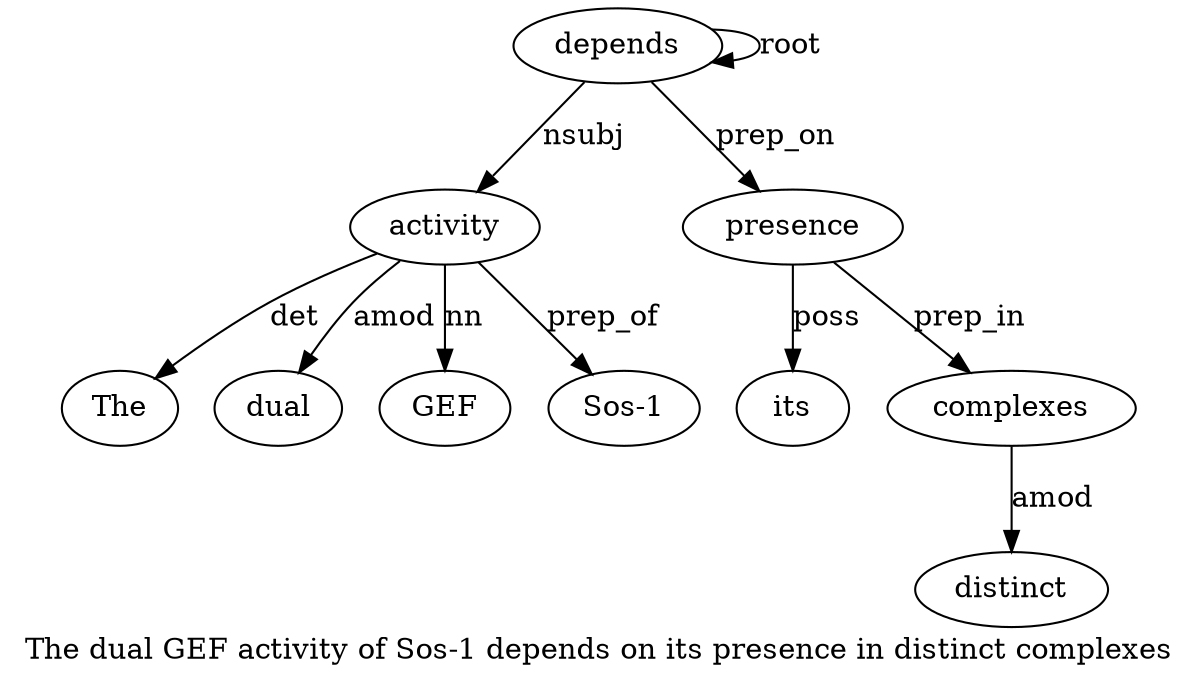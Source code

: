 digraph "The dual GEF activity of Sos-1 depends on its presence in distinct complexes" {
label="The dual GEF activity of Sos-1 depends on its presence in distinct complexes";
activity4 [style=filled, fillcolor=white, label=activity];
The1 [style=filled, fillcolor=white, label=The];
activity4 -> The1  [label=det];
dual2 [style=filled, fillcolor=white, label=dual];
activity4 -> dual2  [label=amod];
GEF3 [style=filled, fillcolor=white, label=GEF];
activity4 -> GEF3  [label=nn];
depends7 [style=filled, fillcolor=white, label=depends];
depends7 -> activity4  [label=nsubj];
"Sos-16" [style=filled, fillcolor=white, label="Sos-1"];
activity4 -> "Sos-16"  [label=prep_of];
depends7 -> depends7  [label=root];
presence10 [style=filled, fillcolor=white, label=presence];
its9 [style=filled, fillcolor=white, label=its];
presence10 -> its9  [label=poss];
depends7 -> presence10  [label=prep_on];
complexes13 [style=filled, fillcolor=white, label=complexes];
distinct12 [style=filled, fillcolor=white, label=distinct];
complexes13 -> distinct12  [label=amod];
presence10 -> complexes13  [label=prep_in];
}
